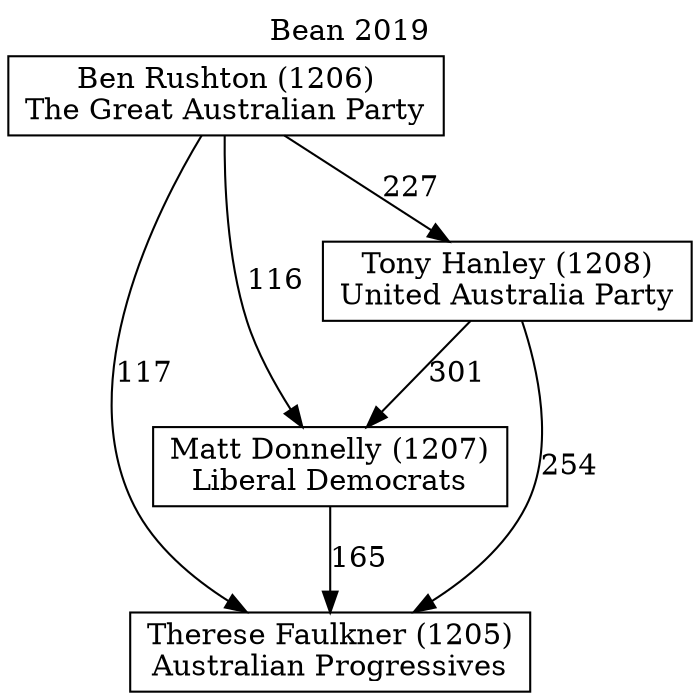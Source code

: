 // House preference flow
digraph "Therese Faulkner (1205)_Bean_2019" {
	graph [label="Bean 2019" labelloc=t mclimit=10]
	node [shape=box]
	"Therese Faulkner (1205)" [label="Therese Faulkner (1205)
Australian Progressives"]
	"Matt Donnelly (1207)" [label="Matt Donnelly (1207)
Liberal Democrats"]
	"Tony Hanley (1208)" [label="Tony Hanley (1208)
United Australia Party"]
	"Ben Rushton (1206)" [label="Ben Rushton (1206)
The Great Australian Party"]
	"Matt Donnelly (1207)" -> "Therese Faulkner (1205)" [label=165]
	"Tony Hanley (1208)" -> "Matt Donnelly (1207)" [label=301]
	"Ben Rushton (1206)" -> "Tony Hanley (1208)" [label=227]
	"Tony Hanley (1208)" -> "Therese Faulkner (1205)" [label=254]
	"Ben Rushton (1206)" -> "Therese Faulkner (1205)" [label=117]
	"Ben Rushton (1206)" -> "Matt Donnelly (1207)" [label=116]
}
